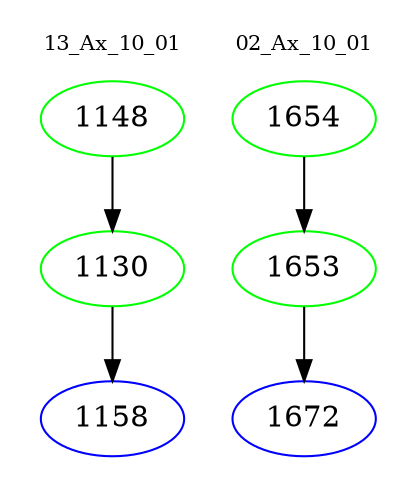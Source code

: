 digraph{
subgraph cluster_0 {
color = white
label = "13_Ax_10_01";
fontsize=10;
T0_1148 [label="1148", color="green"]
T0_1148 -> T0_1130 [color="black"]
T0_1130 [label="1130", color="green"]
T0_1130 -> T0_1158 [color="black"]
T0_1158 [label="1158", color="blue"]
}
subgraph cluster_1 {
color = white
label = "02_Ax_10_01";
fontsize=10;
T1_1654 [label="1654", color="green"]
T1_1654 -> T1_1653 [color="black"]
T1_1653 [label="1653", color="green"]
T1_1653 -> T1_1672 [color="black"]
T1_1672 [label="1672", color="blue"]
}
}

